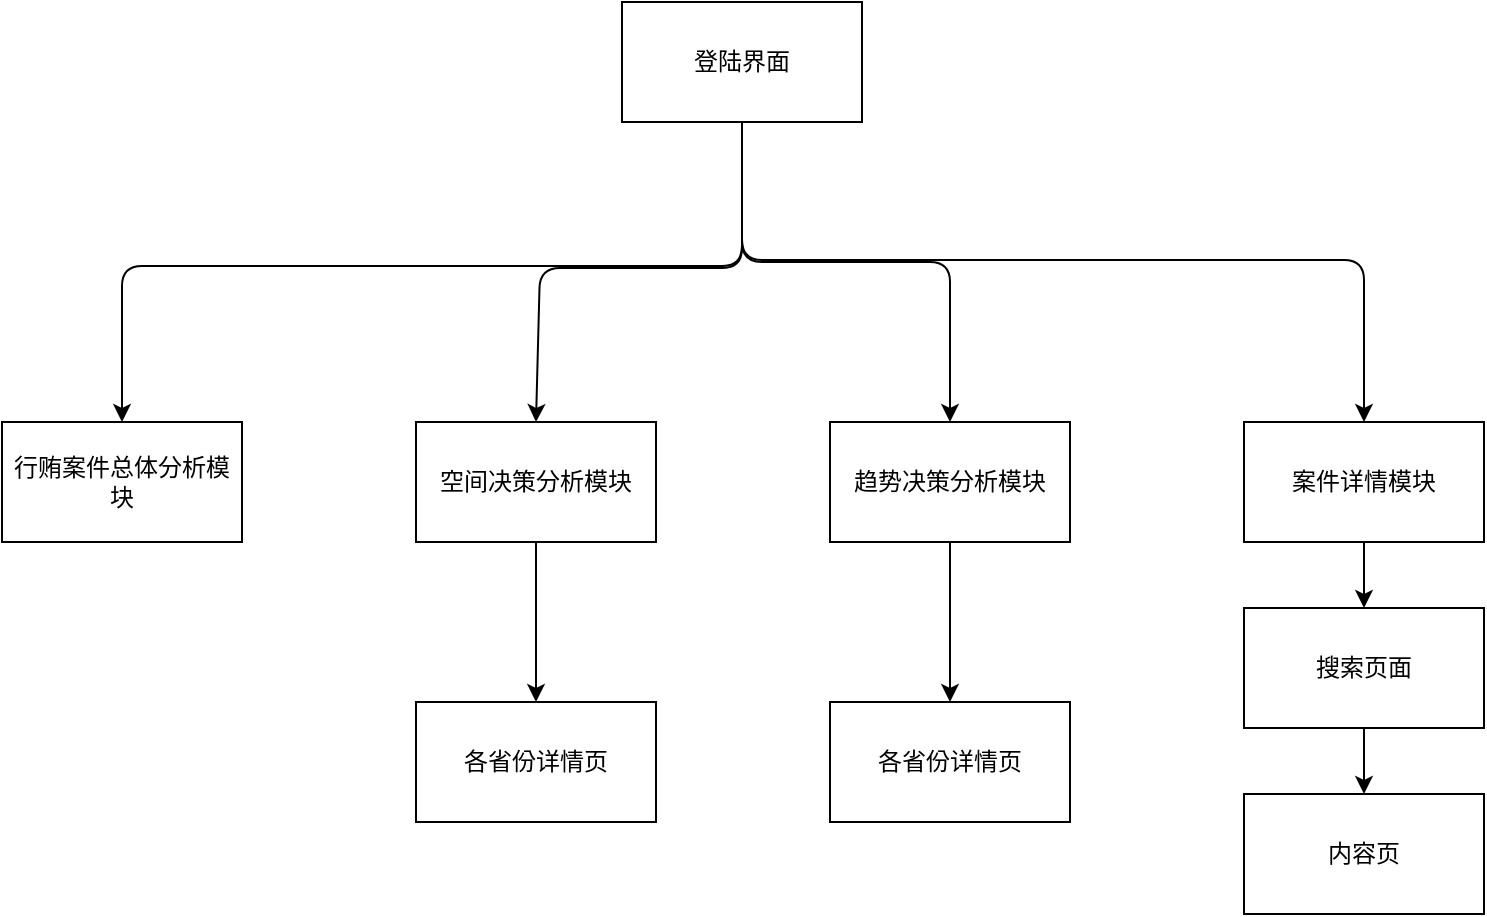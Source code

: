 <mxfile version="10.6.1" type="github"><diagram id="FjvnCnybeHr4FMWsNEQZ" name="Page-1"><mxGraphModel dx="1010" dy="550" grid="0" gridSize="10" guides="1" tooltips="1" connect="1" arrows="1" fold="1" page="1" pageScale="1" pageWidth="827" pageHeight="1169" math="0" shadow="0"><root><mxCell id="0"/><mxCell id="1" parent="0"/><mxCell id="iZPAqfw_x5WMC_VnUVf3-1" value="登陆界面" style="rounded=0;whiteSpace=wrap;html=1;" vertex="1" parent="1"><mxGeometry x="339" y="86" width="120" height="60" as="geometry"/></mxCell><mxCell id="iZPAqfw_x5WMC_VnUVf3-2" value="&lt;span&gt;行贿案件总体分析模块&lt;/span&gt;" style="rounded=0;whiteSpace=wrap;html=1;" vertex="1" parent="1"><mxGeometry x="29" y="296" width="120" height="60" as="geometry"/></mxCell><mxCell id="iZPAqfw_x5WMC_VnUVf3-18" value="" style="edgeStyle=orthogonalEdgeStyle;rounded=0;orthogonalLoop=1;jettySize=auto;html=1;" edge="1" parent="1" source="iZPAqfw_x5WMC_VnUVf3-3" target="iZPAqfw_x5WMC_VnUVf3-17"><mxGeometry relative="1" as="geometry"/></mxCell><mxCell id="iZPAqfw_x5WMC_VnUVf3-3" value="&lt;span&gt;空间决策分析模块&lt;/span&gt;" style="rounded=0;whiteSpace=wrap;html=1;" vertex="1" parent="1"><mxGeometry x="236" y="296" width="120" height="60" as="geometry"/></mxCell><mxCell id="iZPAqfw_x5WMC_VnUVf3-17" value="&lt;span&gt;各省份详情页&lt;/span&gt;" style="rounded=0;whiteSpace=wrap;html=1;" vertex="1" parent="1"><mxGeometry x="236" y="436" width="120" height="60" as="geometry"/></mxCell><mxCell id="iZPAqfw_x5WMC_VnUVf3-20" value="" style="edgeStyle=orthogonalEdgeStyle;rounded=0;orthogonalLoop=1;jettySize=auto;html=1;" edge="1" parent="1" source="iZPAqfw_x5WMC_VnUVf3-4" target="iZPAqfw_x5WMC_VnUVf3-19"><mxGeometry relative="1" as="geometry"/></mxCell><mxCell id="iZPAqfw_x5WMC_VnUVf3-4" value="&lt;span&gt;趋势决策分析模块&lt;/span&gt;" style="rounded=0;whiteSpace=wrap;html=1;" vertex="1" parent="1"><mxGeometry x="443" y="296" width="120" height="60" as="geometry"/></mxCell><mxCell id="iZPAqfw_x5WMC_VnUVf3-19" value="&lt;span&gt;各省份详情页&lt;/span&gt;" style="rounded=0;whiteSpace=wrap;html=1;" vertex="1" parent="1"><mxGeometry x="443" y="436" width="120" height="60" as="geometry"/></mxCell><mxCell id="iZPAqfw_x5WMC_VnUVf3-22" value="" style="edgeStyle=orthogonalEdgeStyle;rounded=0;orthogonalLoop=1;jettySize=auto;html=1;" edge="1" parent="1" source="iZPAqfw_x5WMC_VnUVf3-5" target="iZPAqfw_x5WMC_VnUVf3-21"><mxGeometry relative="1" as="geometry"/></mxCell><mxCell id="iZPAqfw_x5WMC_VnUVf3-5" value="&lt;span&gt;案件详情模块&lt;/span&gt;" style="rounded=0;whiteSpace=wrap;html=1;" vertex="1" parent="1"><mxGeometry x="650" y="296" width="120" height="60" as="geometry"/></mxCell><mxCell id="iZPAqfw_x5WMC_VnUVf3-24" value="" style="edgeStyle=orthogonalEdgeStyle;rounded=0;orthogonalLoop=1;jettySize=auto;html=1;" edge="1" parent="1" source="iZPAqfw_x5WMC_VnUVf3-21" target="iZPAqfw_x5WMC_VnUVf3-23"><mxGeometry relative="1" as="geometry"/></mxCell><mxCell id="iZPAqfw_x5WMC_VnUVf3-21" value="&lt;span&gt;搜索页面&lt;/span&gt;" style="rounded=0;whiteSpace=wrap;html=1;" vertex="1" parent="1"><mxGeometry x="650" y="389" width="120" height="60" as="geometry"/></mxCell><mxCell id="iZPAqfw_x5WMC_VnUVf3-23" value="&lt;span&gt;内容页&lt;/span&gt;" style="rounded=0;whiteSpace=wrap;html=1;" vertex="1" parent="1"><mxGeometry x="650" y="482" width="120" height="60" as="geometry"/></mxCell><mxCell id="iZPAqfw_x5WMC_VnUVf3-10" value="" style="endArrow=classic;html=1;exitX=0.5;exitY=1;exitDx=0;exitDy=0;entryX=0.5;entryY=0;entryDx=0;entryDy=0;" edge="1" parent="1" source="iZPAqfw_x5WMC_VnUVf3-1" target="iZPAqfw_x5WMC_VnUVf3-4"><mxGeometry width="50" height="50" relative="1" as="geometry"><mxPoint x="29" y="427" as="sourcePoint"/><mxPoint x="79" y="377" as="targetPoint"/><Array as="points"><mxPoint x="399" y="216"/><mxPoint x="503" y="216"/></Array></mxGeometry></mxCell><mxCell id="iZPAqfw_x5WMC_VnUVf3-12" value="" style="endArrow=classic;html=1;exitX=0.5;exitY=1;exitDx=0;exitDy=0;entryX=0.5;entryY=0;entryDx=0;entryDy=0;" edge="1" parent="1" source="iZPAqfw_x5WMC_VnUVf3-1" target="iZPAqfw_x5WMC_VnUVf3-2"><mxGeometry width="50" height="50" relative="1" as="geometry"><mxPoint x="263" y="230" as="sourcePoint"/><mxPoint x="313" y="180" as="targetPoint"/><Array as="points"><mxPoint x="399" y="218"/><mxPoint x="89" y="218"/></Array></mxGeometry></mxCell><mxCell id="iZPAqfw_x5WMC_VnUVf3-13" value="" style="endArrow=classic;html=1;exitX=0.5;exitY=1;exitDx=0;exitDy=0;entryX=0.5;entryY=0;entryDx=0;entryDy=0;" edge="1" parent="1" source="iZPAqfw_x5WMC_VnUVf3-1" target="iZPAqfw_x5WMC_VnUVf3-5"><mxGeometry width="50" height="50" relative="1" as="geometry"><mxPoint x="409" y="156" as="sourcePoint"/><mxPoint x="99" y="306" as="targetPoint"/><Array as="points"><mxPoint x="399" y="215"/><mxPoint x="710" y="215"/></Array></mxGeometry></mxCell><mxCell id="iZPAqfw_x5WMC_VnUVf3-15" value="" style="endArrow=classic;html=1;exitX=0.5;exitY=1;exitDx=0;exitDy=0;entryX=0.5;entryY=0;entryDx=0;entryDy=0;" edge="1" parent="1" source="iZPAqfw_x5WMC_VnUVf3-1" target="iZPAqfw_x5WMC_VnUVf3-3"><mxGeometry width="50" height="50" relative="1" as="geometry"><mxPoint x="409" y="156" as="sourcePoint"/><mxPoint x="513" y="306" as="targetPoint"/><Array as="points"><mxPoint x="399" y="219"/><mxPoint x="298" y="219"/></Array></mxGeometry></mxCell></root></mxGraphModel></diagram></mxfile>